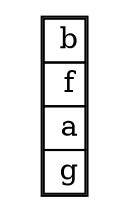 digraph G { 
  node [shape = name]; 
  2[label=  <<table border= "1 " cellspacing= " 0 "><tr> 
<td> b</td> </tr> 
<tr> 
<td> f</td> </tr> 
<tr> 
<td> a</td> </tr> 
<tr> 
<td> g</td> </tr> 
</table>>  shape = none ]; 
 }
